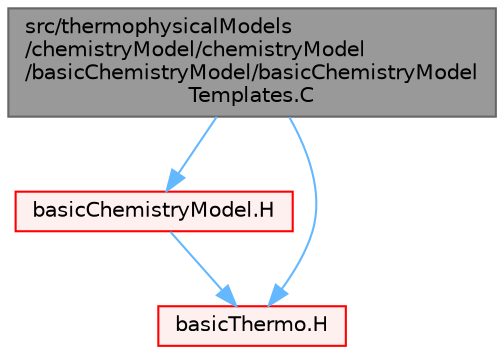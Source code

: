 digraph "src/thermophysicalModels/chemistryModel/chemistryModel/basicChemistryModel/basicChemistryModelTemplates.C"
{
 // LATEX_PDF_SIZE
  bgcolor="transparent";
  edge [fontname=Helvetica,fontsize=10,labelfontname=Helvetica,labelfontsize=10];
  node [fontname=Helvetica,fontsize=10,shape=box,height=0.2,width=0.4];
  Node1 [id="Node000001",label="src/thermophysicalModels\l/chemistryModel/chemistryModel\l/basicChemistryModel/basicChemistryModel\lTemplates.C",height=0.2,width=0.4,color="gray40", fillcolor="grey60", style="filled", fontcolor="black",tooltip=" "];
  Node1 -> Node2 [id="edge1_Node000001_Node000002",color="steelblue1",style="solid",tooltip=" "];
  Node2 [id="Node000002",label="basicChemistryModel.H",height=0.2,width=0.4,color="red", fillcolor="#FFF0F0", style="filled",URL="$basicChemistryModel_8H.html",tooltip=" "];
  Node2 -> Node381 [id="edge2_Node000002_Node000381",color="steelblue1",style="solid",tooltip=" "];
  Node381 [id="Node000381",label="basicThermo.H",height=0.2,width=0.4,color="red", fillcolor="#FFF0F0", style="filled",URL="$basicThermo_8H.html",tooltip=" "];
  Node1 -> Node381 [id="edge3_Node000001_Node000381",color="steelblue1",style="solid",tooltip=" "];
}

